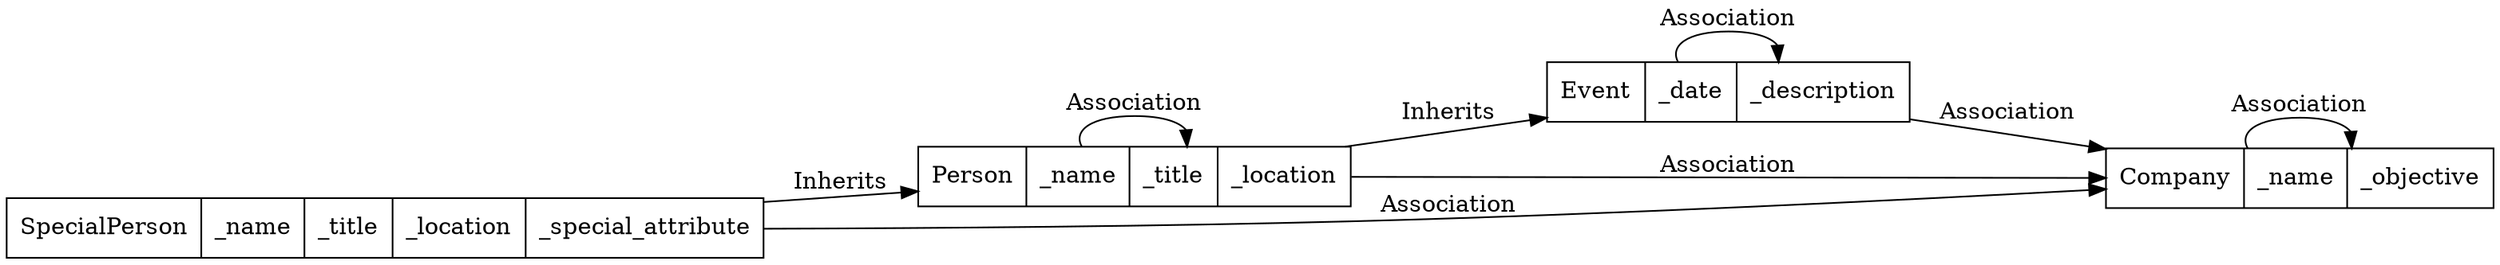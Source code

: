 digraph G {
    rankdir=LR;

    Person [shape=record, label="{ Person | _name | _title | _location }"];
    Event [shape=record, label="{ Event | _date | _description }"];
    Company [shape=record, label="{ Company | _name | _objective }"];
    SpecialPerson [shape=record, label="{ SpecialPerson | _name | _title | _location | _special_attribute }"];

    Person -> Event [label="Inherits"];
    SpecialPerson -> Person [label="Inherits"];
    Person -> Person [label="Association"];
    Event -> Event [label="Association"];
    Company -> Company [label="Association"];

    Person -> Company [label="Association"];
    Event -> Company [label="Association"];
    SpecialPerson -> Company [label="Association"];
}

